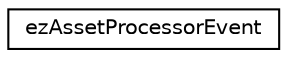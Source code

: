 digraph "Graphical Class Hierarchy"
{
 // LATEX_PDF_SIZE
  edge [fontname="Helvetica",fontsize="10",labelfontname="Helvetica",labelfontsize="10"];
  node [fontname="Helvetica",fontsize="10",shape=record];
  rankdir="LR";
  Node0 [label="ezAssetProcessorEvent",height=0.2,width=0.4,color="black", fillcolor="white", style="filled",URL="$d9/d15/structez_asset_processor_event.htm",tooltip=" "];
}
